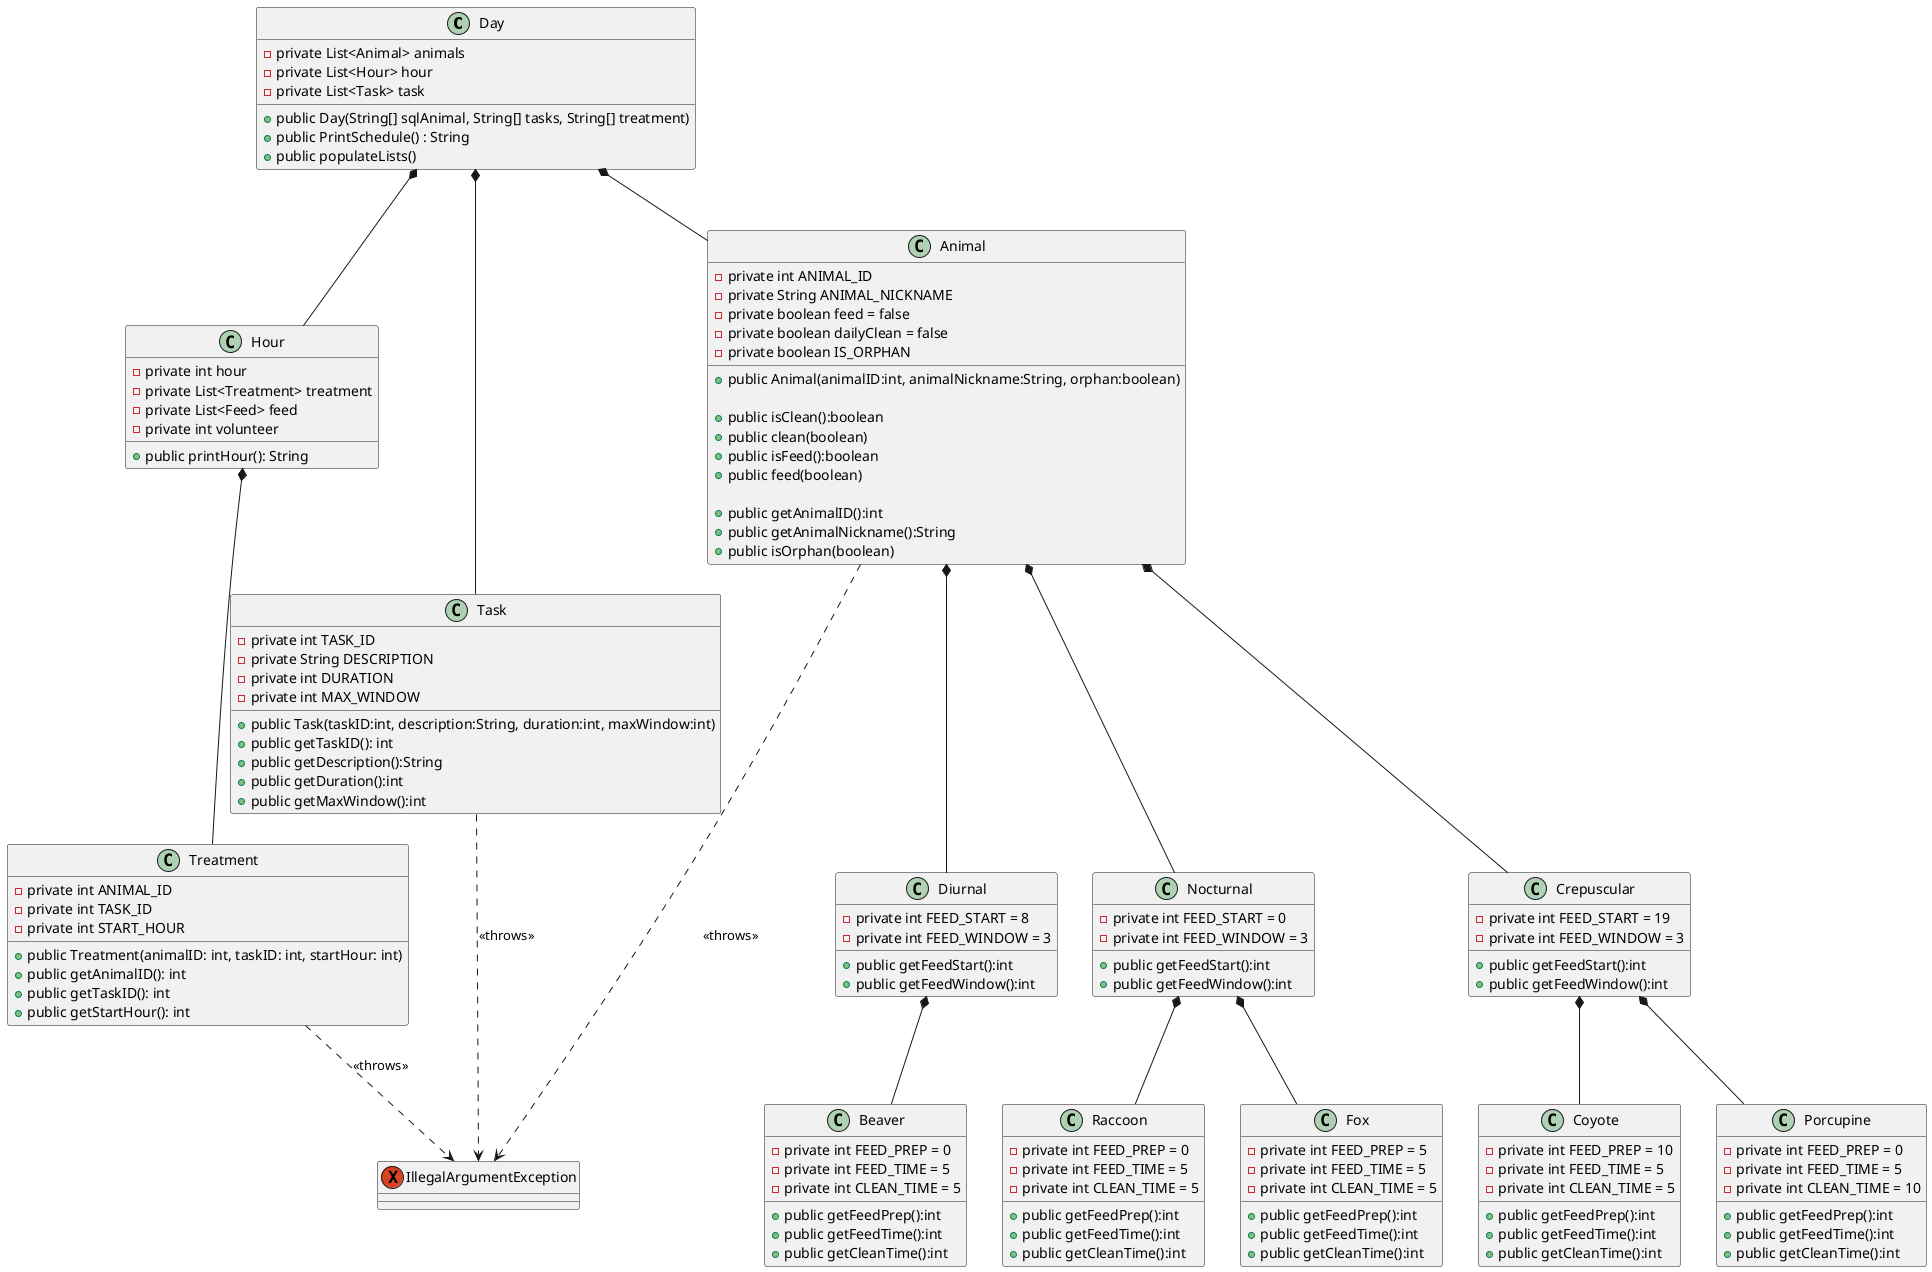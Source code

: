 @startuml EWR

class Day{
-private List<Animal> animals
-private List<Hour> hour
-private List<Task> task
+public Day(String[] sqlAnimal, String[] tasks, String[] treatment)
+public PrintSchedule() : String
+public populateLists()


}


class Hour{
-private int hour
-private List<Treatment> treatment
-private List<Feed> feed
-private int volunteer

+public printHour(): String
}

class Task{
-private int TASK_ID
-private String DESCRIPTION
-private int DURATION
-private int MAX_WINDOW

+public Task(taskID:int, description:String, duration:int, maxWindow:int)
+public getTaskID(): int
+public getDescription():String
+public getDuration():int
+public getMaxWindow():int

}

class Treatment{
-private int ANIMAL_ID
-private int TASK_ID
-private int START_HOUR
+public Treatment(animalID: int, taskID: int, startHour: int)
+public getAnimalID(): int
+public getTaskID(): int
+public getStartHour(): int
}


class Animal{
-private int ANIMAL_ID
-private String ANIMAL_NICKNAME
-private boolean feed = false
-private boolean dailyClean = false
-private boolean IS_ORPHAN

+public Animal(animalID:int, animalNickname:String, orphan:boolean) 

+public isClean():boolean
+public clean(boolean)
+public isFeed():boolean
+public feed(boolean)

+public getAnimalID():int
+public getAnimalNickname():String
+public isOrphan(boolean)


}

class Nocturnal{
-private int FEED_START = 0
-private int FEED_WINDOW = 3
+public getFeedStart():int
+public getFeedWindow():int
}

class Crepuscular{
-private int FEED_START = 19
-private int FEED_WINDOW = 3
+public getFeedStart():int
+public getFeedWindow():int
}

class Diurnal{
-private int FEED_START = 8
-private int FEED_WINDOW = 3
+public getFeedStart():int
+public getFeedWindow():int
}

class Raccoon{
-private int FEED_PREP = 0
-private int FEED_TIME = 5
-private int CLEAN_TIME = 5
+public getFeedPrep():int
+public getFeedTime():int
+public getCleanTime():int
}

class Coyote{
-private int FEED_PREP = 10
-private int FEED_TIME = 5
-private int CLEAN_TIME = 5
+public getFeedPrep():int
+public getFeedTime():int
+public getCleanTime():int
}

class Fox{
-private int FEED_PREP = 5
-private int FEED_TIME = 5
-private int CLEAN_TIME = 5
+public getFeedPrep():int
+public getFeedTime():int
+public getCleanTime():int
}
class Beaver{
-private int FEED_PREP = 0
-private int FEED_TIME = 5
-private int CLEAN_TIME = 5
+public getFeedPrep():int
+public getFeedTime():int
+public getCleanTime():int
}
class Porcupine{
-private int FEED_PREP = 0
-private int FEED_TIME = 5
-private int CLEAN_TIME = 10
+public getFeedPrep():int
+public getFeedTime():int
+public getCleanTime():int
}

exception IllegalArgumentException{
}


Nocturnal *-- Fox
Nocturnal *-- Raccoon
Crepuscular *-- Coyote
Crepuscular *--Porcupine
Diurnal *-- Beaver
Animal *-- Diurnal
Animal *-- Crepuscular
Animal *-- Nocturnal

Animal ..> IllegalArgumentException: "<<throws>>"
Task ..> IllegalArgumentException: "<<throws>>"
Treatment ..> IllegalArgumentException: "<<throws>>"
Day *-- Hour
Day *-- Animal
Hour *-- Treatment
Day *-- Task

@enduml